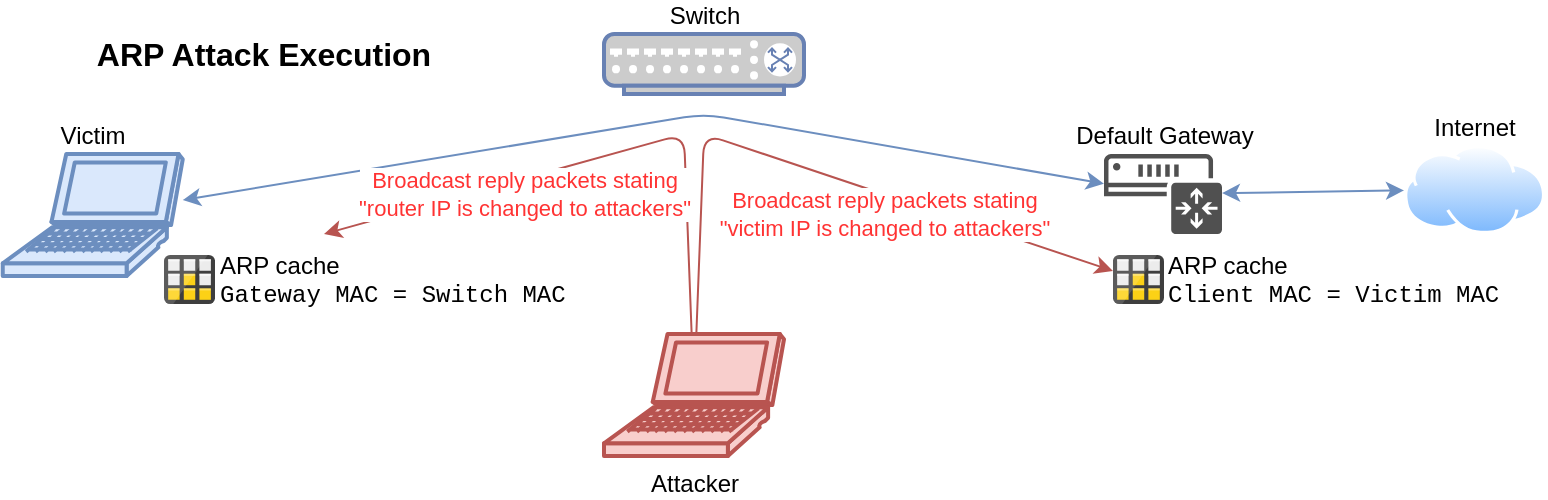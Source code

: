 <mxfile version="13.3.5" type="device"><diagram id="T1EFa__P6lnJ4zCVVfd_" name="Page-1"><mxGraphModel dx="1106" dy="817" grid="1" gridSize="10" guides="1" tooltips="1" connect="1" arrows="1" fold="1" page="1" pageScale="1" pageWidth="827" pageHeight="1169" math="0" shadow="0"><root><mxCell id="0"/><mxCell id="1" parent="0"/><mxCell id="1wuM6wuS7q9auB6mTtaK-2" value="Attacker" style="shape=mxgraph.cisco.computers_and_peripherals.laptop;html=1;dashed=0;fillColor=#f8cecc;strokeColor=#b85450;strokeWidth=2;verticalLabelPosition=bottom;verticalAlign=top" vertex="1" parent="1"><mxGeometry x="330" y="180" width="90" height="61" as="geometry"/></mxCell><mxCell id="1wuM6wuS7q9auB6mTtaK-3" value="Victim" style="shape=mxgraph.cisco.computers_and_peripherals.laptop;html=1;dashed=0;fillColor=#dae8fc;strokeColor=#6c8ebf;strokeWidth=2;verticalLabelPosition=top;verticalAlign=bottom;labelPosition=center;align=center;" vertex="1" parent="1"><mxGeometry x="29.37" y="90" width="90" height="61" as="geometry"/></mxCell><mxCell id="1wuM6wuS7q9auB6mTtaK-4" value="Internet" style="aspect=fixed;perimeter=ellipsePerimeter;html=1;align=center;shadow=0;dashed=0;spacingTop=3;image;image=img/lib/active_directory/internet_cloud.svg;strokeColor=#000000;labelPosition=center;verticalLabelPosition=top;verticalAlign=bottom;" vertex="1" parent="1"><mxGeometry x="730" y="85.5" width="70.63" height="44.5" as="geometry"/></mxCell><mxCell id="1wuM6wuS7q9auB6mTtaK-5" value="Default Gateway" style="pointerEvents=1;shadow=0;dashed=0;html=1;strokeColor=none;fillColor=#505050;labelPosition=center;verticalLabelPosition=top;verticalAlign=bottom;outlineConnect=0;align=center;shape=mxgraph.office.devices.ip_gateway;" vertex="1" parent="1"><mxGeometry x="580" y="90" width="59" height="40" as="geometry"/></mxCell><mxCell id="1wuM6wuS7q9auB6mTtaK-6" value="" style="endArrow=classic;startArrow=classic;html=1;fillColor=#dae8fc;strokeColor=#6c8ebf;" edge="1" parent="1" source="1wuM6wuS7q9auB6mTtaK-3" target="1wuM6wuS7q9auB6mTtaK-5"><mxGeometry width="50" height="50" relative="1" as="geometry"><mxPoint x="129.37" y="310" as="sourcePoint"/><mxPoint x="179.37" y="260" as="targetPoint"/><Array as="points"><mxPoint x="380" y="70"/></Array></mxGeometry></mxCell><mxCell id="1wuM6wuS7q9auB6mTtaK-7" value="" style="endArrow=classic;startArrow=classic;html=1;fillColor=#dae8fc;strokeColor=#6c8ebf;" edge="1" parent="1" source="1wuM6wuS7q9auB6mTtaK-5" target="1wuM6wuS7q9auB6mTtaK-4"><mxGeometry width="50" height="50" relative="1" as="geometry"><mxPoint x="383.37" y="131.028" as="sourcePoint"/><mxPoint x="539.37" y="125" as="targetPoint"/></mxGeometry></mxCell><mxCell id="1wuM6wuS7q9auB6mTtaK-8" value="ARP cache&lt;br&gt;&lt;font face=&quot;Courier New&quot;&gt;Gateway MAC = Switch MAC&lt;/font&gt;" style="aspect=fixed;html=1;points=[];align=left;image;fontSize=12;image=img/lib/mscae/Table_Storage.svg;strokeColor=#000000;labelPosition=right;verticalLabelPosition=middle;verticalAlign=middle;" vertex="1" parent="1"><mxGeometry x="110" y="140.5" width="25.52" height="24.5" as="geometry"/></mxCell><mxCell id="1wuM6wuS7q9auB6mTtaK-9" value="ARP cache&lt;br&gt;&lt;font face=&quot;Courier New&quot;&gt;Client MAC = Victim MAC&lt;/font&gt;" style="aspect=fixed;html=1;points=[];align=left;image;fontSize=12;image=img/lib/mscae/Table_Storage.svg;strokeColor=#000000;labelPosition=right;verticalLabelPosition=middle;verticalAlign=middle;" vertex="1" parent="1"><mxGeometry x="584.48" y="140.5" width="25.52" height="24.5" as="geometry"/></mxCell><mxCell id="1wuM6wuS7q9auB6mTtaK-10" value="Broadcast reply packets stating&lt;br&gt;&quot;victim IP is changed to attackers&quot;" style="endArrow=classic;html=1;fillColor=#f8cecc;strokeColor=#b85450;fontColor=#FF3333;" edge="1" parent="1" source="1wuM6wuS7q9auB6mTtaK-2" target="1wuM6wuS7q9auB6mTtaK-9"><mxGeometry x="0.255" y="-9" width="50" height="50" relative="1" as="geometry"><mxPoint x="301.37" y="225" as="sourcePoint"/><mxPoint x="239.37" y="195" as="targetPoint"/><Array as="points"><mxPoint x="380" y="80"/></Array><mxPoint as="offset"/></mxGeometry></mxCell><mxCell id="1wuM6wuS7q9auB6mTtaK-11" value="&lt;span style=&quot;color: rgb(255 , 51 , 51) ; font-family: &amp;#34;helvetica&amp;#34; ; font-size: 11px ; font-style: normal ; font-weight: 400 ; letter-spacing: normal ; text-align: center ; text-indent: 0px ; text-transform: none ; word-spacing: 0px ; background-color: rgb(255 , 255 , 255) ; display: inline ; float: none&quot;&gt;Broadcast reply packets stating&lt;br&gt;&quot;router IP is changed to attackers&quot;&lt;/span&gt;" style="endArrow=classic;html=1;fillColor=#f8cecc;strokeColor=#b85450;" edge="1" parent="1" source="1wuM6wuS7q9auB6mTtaK-2"><mxGeometry x="0.291" y="7" width="50" height="50" relative="1" as="geometry"><mxPoint x="244.89" y="481.022" as="sourcePoint"/><mxPoint x="190" y="130" as="targetPoint"/><Array as="points"><mxPoint x="370" y="80"/></Array><mxPoint y="1" as="offset"/></mxGeometry></mxCell><mxCell id="1wuM6wuS7q9auB6mTtaK-12" value="&lt;font color=&quot;#000000&quot;&gt;Switch&lt;br&gt;&lt;/font&gt;" style="fontColor=#0066CC;verticalAlign=bottom;verticalLabelPosition=top;labelPosition=center;align=center;html=1;outlineConnect=0;fillColor=#CCCCCC;strokeColor=#6881B3;gradientColor=none;gradientDirection=north;strokeWidth=2;shape=mxgraph.networks.switch;" vertex="1" parent="1"><mxGeometry x="330" y="30" width="100" height="30" as="geometry"/></mxCell><mxCell id="1wuM6wuS7q9auB6mTtaK-13" value="ARP Attack Execution" style="text;html=1;strokeColor=none;fillColor=none;align=center;verticalAlign=middle;whiteSpace=wrap;rounded=0;fontStyle=1;fontSize=16;" vertex="1" parent="1"><mxGeometry x="70" y="30" width="180" height="20" as="geometry"/></mxCell></root></mxGraphModel></diagram></mxfile>